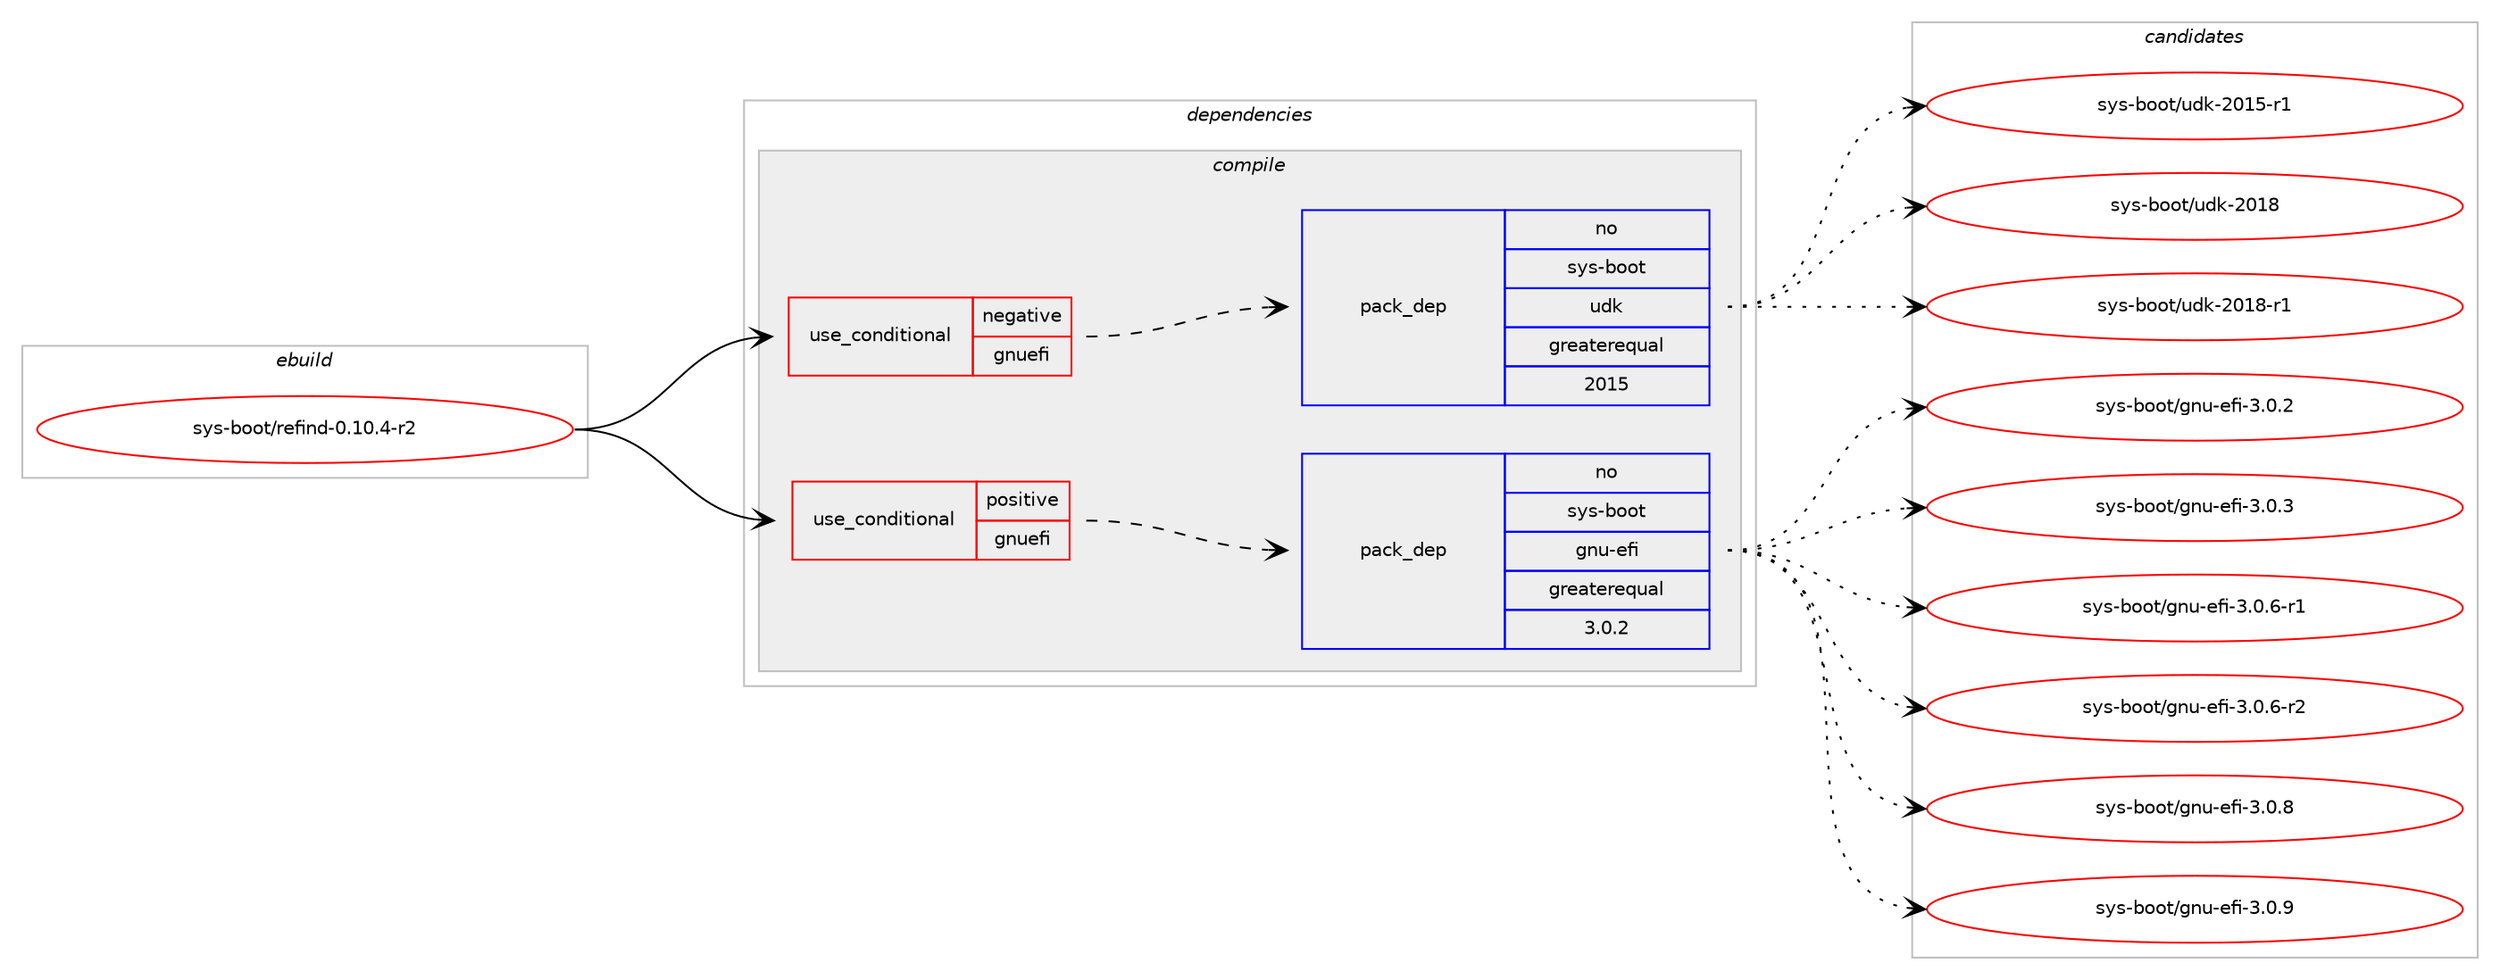 digraph prolog {

# *************
# Graph options
# *************

newrank=true;
concentrate=true;
compound=true;
graph [rankdir=LR,fontname=Helvetica,fontsize=10,ranksep=1.5];#, ranksep=2.5, nodesep=0.2];
edge  [arrowhead=vee];
node  [fontname=Helvetica,fontsize=10];

# **********
# The ebuild
# **********

subgraph cluster_leftcol {
color=gray;
rank=same;
label=<<i>ebuild</i>>;
id [label="sys-boot/refind-0.10.4-r2", color=red, width=4, href="../sys-boot/refind-0.10.4-r2.svg"];
}

# ****************
# The dependencies
# ****************

subgraph cluster_midcol {
color=gray;
label=<<i>dependencies</i>>;
subgraph cluster_compile {
fillcolor="#eeeeee";
style=filled;
label=<<i>compile</i>>;
subgraph cond212460 {
dependency881949 [label=<<TABLE BORDER="0" CELLBORDER="1" CELLSPACING="0" CELLPADDING="4"><TR><TD ROWSPAN="3" CELLPADDING="10">use_conditional</TD></TR><TR><TD>negative</TD></TR><TR><TD>gnuefi</TD></TR></TABLE>>, shape=none, color=red];
subgraph pack654023 {
dependency881950 [label=<<TABLE BORDER="0" CELLBORDER="1" CELLSPACING="0" CELLPADDING="4" WIDTH="220"><TR><TD ROWSPAN="6" CELLPADDING="30">pack_dep</TD></TR><TR><TD WIDTH="110">no</TD></TR><TR><TD>sys-boot</TD></TR><TR><TD>udk</TD></TR><TR><TD>greaterequal</TD></TR><TR><TD>2015</TD></TR></TABLE>>, shape=none, color=blue];
}
dependency881949:e -> dependency881950:w [weight=20,style="dashed",arrowhead="vee"];
}
id:e -> dependency881949:w [weight=20,style="solid",arrowhead="vee"];
subgraph cond212461 {
dependency881951 [label=<<TABLE BORDER="0" CELLBORDER="1" CELLSPACING="0" CELLPADDING="4"><TR><TD ROWSPAN="3" CELLPADDING="10">use_conditional</TD></TR><TR><TD>positive</TD></TR><TR><TD>gnuefi</TD></TR></TABLE>>, shape=none, color=red];
subgraph pack654024 {
dependency881952 [label=<<TABLE BORDER="0" CELLBORDER="1" CELLSPACING="0" CELLPADDING="4" WIDTH="220"><TR><TD ROWSPAN="6" CELLPADDING="30">pack_dep</TD></TR><TR><TD WIDTH="110">no</TD></TR><TR><TD>sys-boot</TD></TR><TR><TD>gnu-efi</TD></TR><TR><TD>greaterequal</TD></TR><TR><TD>3.0.2</TD></TR></TABLE>>, shape=none, color=blue];
}
dependency881951:e -> dependency881952:w [weight=20,style="dashed",arrowhead="vee"];
}
id:e -> dependency881951:w [weight=20,style="solid",arrowhead="vee"];
}
subgraph cluster_compileandrun {
fillcolor="#eeeeee";
style=filled;
label=<<i>compile and run</i>>;
}
subgraph cluster_run {
fillcolor="#eeeeee";
style=filled;
label=<<i>run</i>>;
}
}

# **************
# The candidates
# **************

subgraph cluster_choices {
rank=same;
color=gray;
label=<<i>candidates</i>>;

subgraph choice654023 {
color=black;
nodesep=1;
choice11512111545981111111164711710010745504849534511449 [label="sys-boot/udk-2015-r1", color=red, width=4,href="../sys-boot/udk-2015-r1.svg"];
choice1151211154598111111116471171001074550484956 [label="sys-boot/udk-2018", color=red, width=4,href="../sys-boot/udk-2018.svg"];
choice11512111545981111111164711710010745504849564511449 [label="sys-boot/udk-2018-r1", color=red, width=4,href="../sys-boot/udk-2018-r1.svg"];
dependency881950:e -> choice11512111545981111111164711710010745504849534511449:w [style=dotted,weight="100"];
dependency881950:e -> choice1151211154598111111116471171001074550484956:w [style=dotted,weight="100"];
dependency881950:e -> choice11512111545981111111164711710010745504849564511449:w [style=dotted,weight="100"];
}
subgraph choice654024 {
color=black;
nodesep=1;
choice11512111545981111111164710311011745101102105455146484650 [label="sys-boot/gnu-efi-3.0.2", color=red, width=4,href="../sys-boot/gnu-efi-3.0.2.svg"];
choice11512111545981111111164710311011745101102105455146484651 [label="sys-boot/gnu-efi-3.0.3", color=red, width=4,href="../sys-boot/gnu-efi-3.0.3.svg"];
choice115121115459811111111647103110117451011021054551464846544511449 [label="sys-boot/gnu-efi-3.0.6-r1", color=red, width=4,href="../sys-boot/gnu-efi-3.0.6-r1.svg"];
choice115121115459811111111647103110117451011021054551464846544511450 [label="sys-boot/gnu-efi-3.0.6-r2", color=red, width=4,href="../sys-boot/gnu-efi-3.0.6-r2.svg"];
choice11512111545981111111164710311011745101102105455146484656 [label="sys-boot/gnu-efi-3.0.8", color=red, width=4,href="../sys-boot/gnu-efi-3.0.8.svg"];
choice11512111545981111111164710311011745101102105455146484657 [label="sys-boot/gnu-efi-3.0.9", color=red, width=4,href="../sys-boot/gnu-efi-3.0.9.svg"];
dependency881952:e -> choice11512111545981111111164710311011745101102105455146484650:w [style=dotted,weight="100"];
dependency881952:e -> choice11512111545981111111164710311011745101102105455146484651:w [style=dotted,weight="100"];
dependency881952:e -> choice115121115459811111111647103110117451011021054551464846544511449:w [style=dotted,weight="100"];
dependency881952:e -> choice115121115459811111111647103110117451011021054551464846544511450:w [style=dotted,weight="100"];
dependency881952:e -> choice11512111545981111111164710311011745101102105455146484656:w [style=dotted,weight="100"];
dependency881952:e -> choice11512111545981111111164710311011745101102105455146484657:w [style=dotted,weight="100"];
}
}

}
